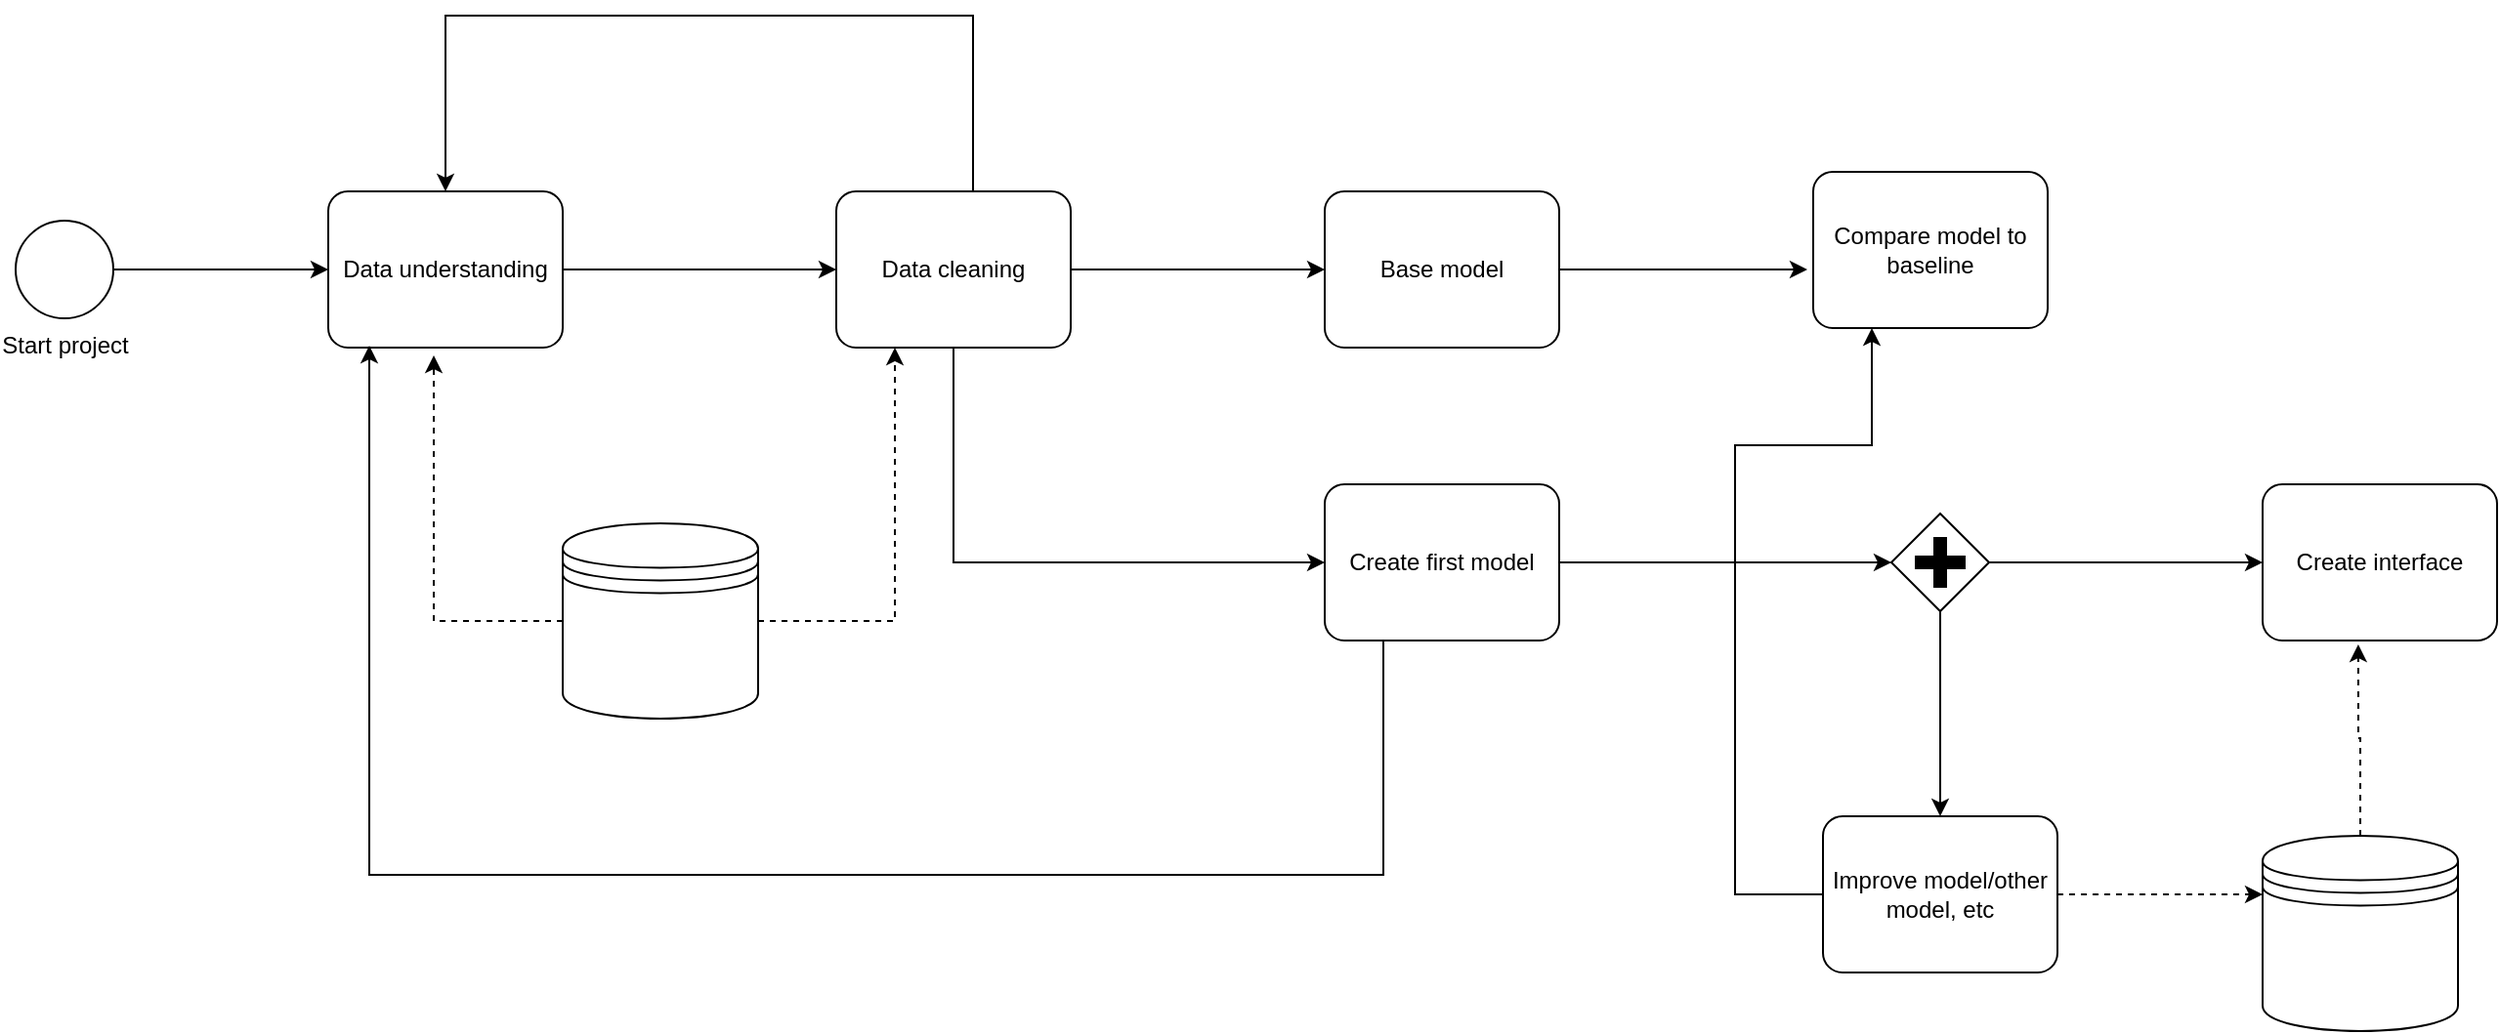 <mxfile version="24.7.17" pages="2">
  <diagram name="Page-1" id="ZYkSSOSPUJz7BVzOavnn">
    <mxGraphModel grid="1" page="1" gridSize="10" guides="1" tooltips="1" connect="1" arrows="1" fold="1" pageScale="1" pageWidth="850" pageHeight="1100" math="0" shadow="0">
      <root>
        <mxCell id="0" />
        <mxCell id="1" parent="0" />
        <mxCell id="pvBKDiyFveWgpdeOYWHf-1" value="Data understanding" style="points=[[0.25,0,0],[0.5,0,0],[0.75,0,0],[1,0.25,0],[1,0.5,0],[1,0.75,0],[0.75,1,0],[0.5,1,0],[0.25,1,0],[0,0.75,0],[0,0.5,0],[0,0.25,0]];shape=mxgraph.bpmn.task;whiteSpace=wrap;rectStyle=rounded;size=10;html=1;container=1;expand=0;collapsible=0;taskMarker=abstract;" vertex="1" parent="1">
          <mxGeometry x="380" y="170" width="120" height="80" as="geometry" />
        </mxCell>
        <mxCell id="pvBKDiyFveWgpdeOYWHf-2" value="Start project" style="points=[[0.145,0.145,0],[0.5,0,0],[0.855,0.145,0],[1,0.5,0],[0.855,0.855,0],[0.5,1,0],[0.145,0.855,0],[0,0.5,0]];shape=mxgraph.bpmn.event;html=1;verticalLabelPosition=bottom;labelBackgroundColor=#ffffff;verticalAlign=top;align=center;perimeter=ellipsePerimeter;outlineConnect=0;aspect=fixed;outline=standard;symbol=general;" vertex="1" parent="1">
          <mxGeometry x="220" y="185" width="50" height="50" as="geometry" />
        </mxCell>
        <mxCell id="pvBKDiyFveWgpdeOYWHf-3" style="edgeStyle=orthogonalEdgeStyle;rounded=0;orthogonalLoop=1;jettySize=auto;html=1;entryX=0;entryY=0.5;entryDx=0;entryDy=0;entryPerimeter=0;" edge="1" parent="1" source="pvBKDiyFveWgpdeOYWHf-2" target="pvBKDiyFveWgpdeOYWHf-1">
          <mxGeometry relative="1" as="geometry" />
        </mxCell>
        <mxCell id="pvBKDiyFveWgpdeOYWHf-4" value="Data cleaning" style="points=[[0.25,0,0],[0.5,0,0],[0.75,0,0],[1,0.25,0],[1,0.5,0],[1,0.75,0],[0.75,1,0],[0.5,1,0],[0.25,1,0],[0,0.75,0],[0,0.5,0],[0,0.25,0]];shape=mxgraph.bpmn.task;whiteSpace=wrap;rectStyle=rounded;size=10;html=1;container=1;expand=0;collapsible=0;taskMarker=abstract;" vertex="1" parent="1">
          <mxGeometry x="640" y="170" width="120" height="80" as="geometry" />
        </mxCell>
        <mxCell id="pvBKDiyFveWgpdeOYWHf-5" style="edgeStyle=orthogonalEdgeStyle;rounded=0;orthogonalLoop=1;jettySize=auto;html=1;entryX=0;entryY=0.5;entryDx=0;entryDy=0;entryPerimeter=0;" edge="1" parent="1" source="pvBKDiyFveWgpdeOYWHf-1" target="pvBKDiyFveWgpdeOYWHf-4">
          <mxGeometry relative="1" as="geometry" />
        </mxCell>
        <mxCell id="pvBKDiyFveWgpdeOYWHf-6" value="Base model" style="points=[[0.25,0,0],[0.5,0,0],[0.75,0,0],[1,0.25,0],[1,0.5,0],[1,0.75,0],[0.75,1,0],[0.5,1,0],[0.25,1,0],[0,0.75,0],[0,0.5,0],[0,0.25,0]];shape=mxgraph.bpmn.task;whiteSpace=wrap;rectStyle=rounded;size=10;html=1;container=1;expand=0;collapsible=0;taskMarker=abstract;" vertex="1" parent="1">
          <mxGeometry x="890" y="170" width="120" height="80" as="geometry" />
        </mxCell>
        <mxCell id="pvBKDiyFveWgpdeOYWHf-7" style="edgeStyle=orthogonalEdgeStyle;rounded=0;orthogonalLoop=1;jettySize=auto;html=1;entryX=0;entryY=0.5;entryDx=0;entryDy=0;entryPerimeter=0;" edge="1" parent="1" source="pvBKDiyFveWgpdeOYWHf-4" target="pvBKDiyFveWgpdeOYWHf-6">
          <mxGeometry relative="1" as="geometry" />
        </mxCell>
        <mxCell id="pvBKDiyFveWgpdeOYWHf-8" style="edgeStyle=orthogonalEdgeStyle;rounded=0;orthogonalLoop=1;jettySize=auto;html=1;entryX=0.5;entryY=0;entryDx=0;entryDy=0;entryPerimeter=0;" edge="1" parent="1" source="pvBKDiyFveWgpdeOYWHf-4" target="pvBKDiyFveWgpdeOYWHf-1">
          <mxGeometry relative="1" as="geometry">
            <Array as="points">
              <mxPoint x="710" y="80" />
              <mxPoint x="440" y="80" />
            </Array>
          </mxGeometry>
        </mxCell>
        <mxCell id="pvBKDiyFveWgpdeOYWHf-9" value="Create first model" style="points=[[0.25,0,0],[0.5,0,0],[0.75,0,0],[1,0.25,0],[1,0.5,0],[1,0.75,0],[0.75,1,0],[0.5,1,0],[0.25,1,0],[0,0.75,0],[0,0.5,0],[0,0.25,0]];shape=mxgraph.bpmn.task;whiteSpace=wrap;rectStyle=rounded;size=10;html=1;container=1;expand=0;collapsible=0;taskMarker=abstract;" vertex="1" parent="1">
          <mxGeometry x="890" y="320" width="120" height="80" as="geometry" />
        </mxCell>
        <mxCell id="pvBKDiyFveWgpdeOYWHf-10" style="edgeStyle=orthogonalEdgeStyle;rounded=0;orthogonalLoop=1;jettySize=auto;html=1;entryX=0;entryY=0.5;entryDx=0;entryDy=0;entryPerimeter=0;" edge="1" parent="1" source="pvBKDiyFveWgpdeOYWHf-4" target="pvBKDiyFveWgpdeOYWHf-9">
          <mxGeometry relative="1" as="geometry">
            <Array as="points">
              <mxPoint x="700" y="360" />
            </Array>
          </mxGeometry>
        </mxCell>
        <mxCell id="pvBKDiyFveWgpdeOYWHf-11" value="" style="shape=datastore;html=1;labelPosition=center;verticalLabelPosition=bottom;align=center;verticalAlign=top;" vertex="1" parent="1">
          <mxGeometry x="500" y="340" width="100" height="100" as="geometry" />
        </mxCell>
        <mxCell id="pvBKDiyFveWgpdeOYWHf-12" style="edgeStyle=orthogonalEdgeStyle;rounded=0;orthogonalLoop=1;jettySize=auto;html=1;entryX=0.45;entryY=1.05;entryDx=0;entryDy=0;entryPerimeter=0;exitX=0;exitY=0.5;exitDx=0;exitDy=0;dashed=1;" edge="1" parent="1" source="pvBKDiyFveWgpdeOYWHf-11" target="pvBKDiyFveWgpdeOYWHf-1">
          <mxGeometry relative="1" as="geometry">
            <Array as="points">
              <mxPoint x="434" y="390" />
            </Array>
          </mxGeometry>
        </mxCell>
        <mxCell id="pvBKDiyFveWgpdeOYWHf-13" style="edgeStyle=orthogonalEdgeStyle;rounded=0;orthogonalLoop=1;jettySize=auto;html=1;entryX=0.25;entryY=1;entryDx=0;entryDy=0;entryPerimeter=0;dashed=1;" edge="1" parent="1" source="pvBKDiyFveWgpdeOYWHf-11" target="pvBKDiyFveWgpdeOYWHf-4">
          <mxGeometry relative="1" as="geometry" />
        </mxCell>
        <mxCell id="-fF4s2EAyu2vf_kEPsdD-1" style="edgeStyle=orthogonalEdgeStyle;rounded=0;orthogonalLoop=1;jettySize=auto;html=1;entryX=0.175;entryY=0.988;entryDx=0;entryDy=0;entryPerimeter=0;exitX=0.25;exitY=1;exitDx=0;exitDy=0;exitPerimeter=0;" edge="1" parent="1" source="pvBKDiyFveWgpdeOYWHf-9" target="pvBKDiyFveWgpdeOYWHf-1">
          <mxGeometry relative="1" as="geometry">
            <Array as="points">
              <mxPoint x="920" y="520" />
              <mxPoint x="401" y="520" />
            </Array>
          </mxGeometry>
        </mxCell>
        <mxCell id="-fF4s2EAyu2vf_kEPsdD-5" style="edgeStyle=orthogonalEdgeStyle;rounded=0;orthogonalLoop=1;jettySize=auto;html=1;" edge="1" parent="1" source="-fF4s2EAyu2vf_kEPsdD-2" target="-fF4s2EAyu2vf_kEPsdD-4">
          <mxGeometry relative="1" as="geometry" />
        </mxCell>
        <mxCell id="-fF4s2EAyu2vf_kEPsdD-2" value="" style="points=[[0.25,0.25,0],[0.5,0,0],[0.75,0.25,0],[1,0.5,0],[0.75,0.75,0],[0.5,1,0],[0.25,0.75,0],[0,0.5,0]];shape=mxgraph.bpmn.gateway2;html=1;verticalLabelPosition=bottom;labelBackgroundColor=#ffffff;verticalAlign=top;align=center;perimeter=rhombusPerimeter;outlineConnect=0;outline=none;symbol=none;gwType=parallel;" vertex="1" parent="1">
          <mxGeometry x="1180" y="335" width="50" height="50" as="geometry" />
        </mxCell>
        <mxCell id="-fF4s2EAyu2vf_kEPsdD-3" style="edgeStyle=orthogonalEdgeStyle;rounded=0;orthogonalLoop=1;jettySize=auto;html=1;entryX=0;entryY=0.5;entryDx=0;entryDy=0;entryPerimeter=0;" edge="1" parent="1" source="pvBKDiyFveWgpdeOYWHf-9" target="-fF4s2EAyu2vf_kEPsdD-2">
          <mxGeometry relative="1" as="geometry" />
        </mxCell>
        <mxCell id="-fF4s2EAyu2vf_kEPsdD-9" style="edgeStyle=orthogonalEdgeStyle;rounded=0;orthogonalLoop=1;jettySize=auto;html=1;entryX=0;entryY=0.3;entryDx=0;entryDy=0;dashed=1;" edge="1" parent="1" source="-fF4s2EAyu2vf_kEPsdD-4" target="-fF4s2EAyu2vf_kEPsdD-8">
          <mxGeometry relative="1" as="geometry" />
        </mxCell>
        <mxCell id="-fF4s2EAyu2vf_kEPsdD-4" value="Improve model/other model, etc" style="points=[[0.25,0,0],[0.5,0,0],[0.75,0,0],[1,0.25,0],[1,0.5,0],[1,0.75,0],[0.75,1,0],[0.5,1,0],[0.25,1,0],[0,0.75,0],[0,0.5,0],[0,0.25,0]];shape=mxgraph.bpmn.task;whiteSpace=wrap;rectStyle=rounded;size=10;html=1;container=1;expand=0;collapsible=0;taskMarker=abstract;" vertex="1" parent="1">
          <mxGeometry x="1145" y="490" width="120" height="80" as="geometry" />
        </mxCell>
        <mxCell id="-fF4s2EAyu2vf_kEPsdD-6" value="Create interface" style="points=[[0.25,0,0],[0.5,0,0],[0.75,0,0],[1,0.25,0],[1,0.5,0],[1,0.75,0],[0.75,1,0],[0.5,1,0],[0.25,1,0],[0,0.75,0],[0,0.5,0],[0,0.25,0]];shape=mxgraph.bpmn.task;whiteSpace=wrap;rectStyle=rounded;size=10;html=1;container=1;expand=0;collapsible=0;taskMarker=abstract;" vertex="1" parent="1">
          <mxGeometry x="1370" y="320" width="120" height="80" as="geometry" />
        </mxCell>
        <mxCell id="-fF4s2EAyu2vf_kEPsdD-7" style="edgeStyle=orthogonalEdgeStyle;rounded=0;orthogonalLoop=1;jettySize=auto;html=1;entryX=0;entryY=0.5;entryDx=0;entryDy=0;entryPerimeter=0;" edge="1" parent="1" source="-fF4s2EAyu2vf_kEPsdD-2" target="-fF4s2EAyu2vf_kEPsdD-6">
          <mxGeometry relative="1" as="geometry" />
        </mxCell>
        <mxCell id="-fF4s2EAyu2vf_kEPsdD-8" value="" style="shape=datastore;html=1;labelPosition=center;verticalLabelPosition=bottom;align=center;verticalAlign=top;" vertex="1" parent="1">
          <mxGeometry x="1370" y="500" width="100" height="100" as="geometry" />
        </mxCell>
        <mxCell id="-fF4s2EAyu2vf_kEPsdD-11" style="edgeStyle=orthogonalEdgeStyle;rounded=0;orthogonalLoop=1;jettySize=auto;html=1;entryX=0.408;entryY=1.025;entryDx=0;entryDy=0;entryPerimeter=0;dashed=1;" edge="1" parent="1" source="-fF4s2EAyu2vf_kEPsdD-8" target="-fF4s2EAyu2vf_kEPsdD-6">
          <mxGeometry relative="1" as="geometry">
            <Array as="points">
              <mxPoint x="1420" y="450" />
            </Array>
          </mxGeometry>
        </mxCell>
        <mxCell id="-fF4s2EAyu2vf_kEPsdD-12" value="Compare model to baseline" style="points=[[0.25,0,0],[0.5,0,0],[0.75,0,0],[1,0.25,0],[1,0.5,0],[1,0.75,0],[0.75,1,0],[0.5,1,0],[0.25,1,0],[0,0.75,0],[0,0.5,0],[0,0.25,0]];shape=mxgraph.bpmn.task;whiteSpace=wrap;rectStyle=rounded;size=10;html=1;container=1;expand=0;collapsible=0;taskMarker=abstract;" vertex="1" parent="1">
          <mxGeometry x="1140" y="160" width="120" height="80" as="geometry" />
        </mxCell>
        <mxCell id="-fF4s2EAyu2vf_kEPsdD-13" style="edgeStyle=orthogonalEdgeStyle;rounded=0;orthogonalLoop=1;jettySize=auto;html=1;entryX=0.25;entryY=1;entryDx=0;entryDy=0;entryPerimeter=0;" edge="1" parent="1" source="-fF4s2EAyu2vf_kEPsdD-4" target="-fF4s2EAyu2vf_kEPsdD-12">
          <mxGeometry relative="1" as="geometry">
            <Array as="points">
              <mxPoint x="1100" y="530" />
              <mxPoint x="1100" y="300" />
              <mxPoint x="1170" y="300" />
            </Array>
          </mxGeometry>
        </mxCell>
        <mxCell id="-fF4s2EAyu2vf_kEPsdD-14" style="edgeStyle=orthogonalEdgeStyle;rounded=0;orthogonalLoop=1;jettySize=auto;html=1;entryX=-0.025;entryY=0.625;entryDx=0;entryDy=0;entryPerimeter=0;" edge="1" parent="1" source="pvBKDiyFveWgpdeOYWHf-6" target="-fF4s2EAyu2vf_kEPsdD-12">
          <mxGeometry relative="1" as="geometry" />
        </mxCell>
      </root>
    </mxGraphModel>
  </diagram>
  <diagram id="WHfgnOwg2Z7aC-nP0YFd" name="Page-2">
    <mxGraphModel grid="1" page="1" gridSize="10" guides="1" tooltips="1" connect="1" arrows="1" fold="1" pageScale="1" pageWidth="850" pageHeight="1100" math="0" shadow="0">
      <root>
        <mxCell id="0" />
        <mxCell id="1" parent="0" />
        <mxCell id="MewTqhC3lG2yBs7zod0M-16" value="Pool" style="swimlane;html=1;childLayout=stackLayout;resizeParent=1;resizeParentMax=0;horizontal=1;startSize=20;horizontalStack=0;whiteSpace=wrap;" vertex="1" parent="1">
          <mxGeometry x="-150" y="-320" width="1340" height="1140" as="geometry" />
        </mxCell>
        <mxCell id="MewTqhC3lG2yBs7zod0M-17" value="Melder" style="swimlane;html=1;startSize=20;horizontal=0;" vertex="1" parent="MewTqhC3lG2yBs7zod0M-16">
          <mxGeometry y="20" width="1340" height="420" as="geometry" />
        </mxCell>
        <mxCell id="MewTqhC3lG2yBs7zod0M-5" style="edgeStyle=orthogonalEdgeStyle;rounded=0;orthogonalLoop=1;jettySize=auto;html=1;" edge="1" parent="MewTqhC3lG2yBs7zod0M-17" source="MewTqhC3lG2yBs7zod0M-1" target="MewTqhC3lG2yBs7zod0M-6">
          <mxGeometry relative="1" as="geometry">
            <mxPoint x="480" y="315" as="targetPoint" />
            <Array as="points">
              <mxPoint x="460" y="315" />
              <mxPoint x="460" y="315" />
            </Array>
          </mxGeometry>
        </mxCell>
        <mxCell id="MewTqhC3lG2yBs7zod0M-27" style="edgeStyle=orthogonalEdgeStyle;rounded=0;orthogonalLoop=1;jettySize=auto;html=1;dashed=1;" edge="1" parent="MewTqhC3lG2yBs7zod0M-17" source="MewTqhC3lG2yBs7zod0M-1">
          <mxGeometry relative="1" as="geometry">
            <mxPoint x="205" y="920" as="targetPoint" />
          </mxGeometry>
        </mxCell>
        <mxCell id="MewTqhC3lG2yBs7zod0M-1" value="Melding komt binnen" style="points=[[0.145,0.145,0],[0.5,0,0],[0.855,0.145,0],[1,0.5,0],[0.855,0.855,0],[0.5,1,0],[0.145,0.855,0],[0,0.5,0]];shape=mxgraph.bpmn.event;html=1;verticalLabelPosition=bottom;labelBackgroundColor=#ffffff;verticalAlign=top;align=center;perimeter=ellipsePerimeter;outlineConnect=0;aspect=fixed;outline=standard;symbol=general;" vertex="1" parent="MewTqhC3lG2yBs7zod0M-17">
          <mxGeometry x="180" y="290" width="50" height="50" as="geometry" />
        </mxCell>
        <mxCell id="MewTqhC3lG2yBs7zod0M-6" value="Verify data" style="points=[[0.25,0,0],[0.5,0,0],[0.75,0,0],[1,0.25,0],[1,0.5,0],[1,0.75,0],[0.75,1,0],[0.5,1,0],[0.25,1,0],[0,0.75,0],[0,0.5,0],[0,0.25,0]];shape=mxgraph.bpmn.task;whiteSpace=wrap;rectStyle=rounded;size=10;html=1;container=1;expand=0;collapsible=0;taskMarker=abstract;" vertex="1" parent="MewTqhC3lG2yBs7zod0M-17">
          <mxGeometry x="530" y="280" width="120" height="80" as="geometry" />
        </mxCell>
        <mxCell id="MewTqhC3lG2yBs7zod0M-11" style="edgeStyle=orthogonalEdgeStyle;rounded=0;orthogonalLoop=1;jettySize=auto;html=1;entryX=0.5;entryY=1;entryDx=0;entryDy=0;entryPerimeter=0;" edge="1" parent="MewTqhC3lG2yBs7zod0M-17" source="MewTqhC3lG2yBs7zod0M-8">
          <mxGeometry relative="1" as="geometry">
            <mxPoint x="745" y="200" as="targetPoint" />
          </mxGeometry>
        </mxCell>
        <mxCell id="MewTqhC3lG2yBs7zod0M-12" value="Nee" style="edgeLabel;html=1;align=center;verticalAlign=middle;resizable=0;points=[];" connectable="0" vertex="1" parent="MewTqhC3lG2yBs7zod0M-11">
          <mxGeometry x="-0.453" relative="1" as="geometry">
            <mxPoint as="offset" />
          </mxGeometry>
        </mxCell>
        <mxCell id="MewTqhC3lG2yBs7zod0M-8" value="Data correct?" style="points=[[0.25,0.25,0],[0.5,0,0],[0.75,0.25,0],[1,0.5,0],[0.75,0.75,0],[0.5,1,0],[0.25,0.75,0],[0,0.5,0]];shape=mxgraph.bpmn.gateway2;html=1;verticalLabelPosition=bottom;labelBackgroundColor=#ffffff;verticalAlign=top;align=center;perimeter=rhombusPerimeter;outlineConnect=0;outline=none;symbol=none;" vertex="1" parent="MewTqhC3lG2yBs7zod0M-17">
          <mxGeometry x="720" y="295" width="50" height="50" as="geometry" />
        </mxCell>
        <mxCell id="MewTqhC3lG2yBs7zod0M-9" style="edgeStyle=orthogonalEdgeStyle;rounded=0;orthogonalLoop=1;jettySize=auto;html=1;entryX=0;entryY=0.5;entryDx=0;entryDy=0;entryPerimeter=0;" edge="1" parent="MewTqhC3lG2yBs7zod0M-17" source="MewTqhC3lG2yBs7zod0M-6" target="MewTqhC3lG2yBs7zod0M-8">
          <mxGeometry relative="1" as="geometry" />
        </mxCell>
        <mxCell id="MewTqhC3lG2yBs7zod0M-13" value="Give succesful alert" style="points=[[0.25,0,0],[0.5,0,0],[0.75,0,0],[1,0.25,0],[1,0.5,0],[1,0.75,0],[0.75,1,0],[0.5,1,0],[0.25,1,0],[0,0.75,0],[0,0.5,0],[0,0.25,0]];shape=mxgraph.bpmn.task;whiteSpace=wrap;rectStyle=rounded;size=10;html=1;container=1;expand=0;collapsible=0;taskMarker=abstract;" vertex="1" parent="MewTqhC3lG2yBs7zod0M-17">
          <mxGeometry x="900" y="280" width="120" height="80" as="geometry" />
        </mxCell>
        <mxCell id="MewTqhC3lG2yBs7zod0M-14" style="edgeStyle=orthogonalEdgeStyle;rounded=0;orthogonalLoop=1;jettySize=auto;html=1;entryX=0;entryY=0.5;entryDx=0;entryDy=0;entryPerimeter=0;" edge="1" parent="MewTqhC3lG2yBs7zod0M-17" source="MewTqhC3lG2yBs7zod0M-8" target="MewTqhC3lG2yBs7zod0M-13">
          <mxGeometry relative="1" as="geometry" />
        </mxCell>
        <mxCell id="MewTqhC3lG2yBs7zod0M-15" value="Ja" style="edgeLabel;html=1;align=center;verticalAlign=middle;resizable=0;points=[];" connectable="0" vertex="1" parent="MewTqhC3lG2yBs7zod0M-14">
          <mxGeometry x="-0.215" y="-5" relative="1" as="geometry">
            <mxPoint x="-11" y="-5" as="offset" />
          </mxGeometry>
        </mxCell>
        <mxCell id="MewTqhC3lG2yBs7zod0M-20" value="Give warning that data is incorrect" style="points=[[0.25,0,0],[0.5,0,0],[0.75,0,0],[1,0.25,0],[1,0.5,0],[1,0.75,0],[0.75,1,0],[0.5,1,0],[0.25,1,0],[0,0.75,0],[0,0.5,0],[0,0.25,0]];shape=mxgraph.bpmn.task;whiteSpace=wrap;rectStyle=rounded;size=10;html=1;container=1;expand=0;collapsible=0;taskMarker=abstract;" vertex="1" parent="MewTqhC3lG2yBs7zod0M-17">
          <mxGeometry x="685" y="120" width="120" height="80" as="geometry" />
        </mxCell>
        <mxCell id="MewTqhC3lG2yBs7zod0M-21" value="" style="points=[[0.145,0.145,0],[0.5,0,0],[0.855,0.145,0],[1,0.5,0],[0.855,0.855,0],[0.5,1,0],[0.145,0.855,0],[0,0.5,0]];shape=mxgraph.bpmn.event;html=1;verticalLabelPosition=bottom;labelBackgroundColor=#ffffff;verticalAlign=top;align=center;perimeter=ellipsePerimeter;outlineConnect=0;aspect=fixed;outline=end;symbol=terminate;" vertex="1" parent="MewTqhC3lG2yBs7zod0M-17">
          <mxGeometry x="720" y="30" width="50" height="50" as="geometry" />
        </mxCell>
        <mxCell id="MewTqhC3lG2yBs7zod0M-22" style="edgeStyle=orthogonalEdgeStyle;rounded=0;orthogonalLoop=1;jettySize=auto;html=1;entryX=0.5;entryY=1;entryDx=0;entryDy=0;entryPerimeter=0;" edge="1" parent="MewTqhC3lG2yBs7zod0M-17" source="MewTqhC3lG2yBs7zod0M-20" target="MewTqhC3lG2yBs7zod0M-21">
          <mxGeometry relative="1" as="geometry" />
        </mxCell>
        <mxCell id="MewTqhC3lG2yBs7zod0M-18" value="Model" style="swimlane;html=1;startSize=20;horizontal=0;" vertex="1" parent="MewTqhC3lG2yBs7zod0M-16">
          <mxGeometry y="440" width="1340" height="330" as="geometry" />
        </mxCell>
        <mxCell id="MewTqhC3lG2yBs7zod0M-23" value="" style="shape=datastore;html=1;labelPosition=center;verticalLabelPosition=bottom;align=center;verticalAlign=top;" vertex="1" parent="MewTqhC3lG2yBs7zod0M-18">
          <mxGeometry x="920" y="80" width="100" height="100" as="geometry" />
        </mxCell>
        <mxCell id="MewTqhC3lG2yBs7zod0M-25" value="Maak voorspelling" style="points=[[0.25,0,0],[0.5,0,0],[0.75,0,0],[1,0.25,0],[1,0.5,0],[1,0.75,0],[0.75,1,0],[0.5,1,0],[0.25,1,0],[0,0.75,0],[0,0.5,0],[0,0.25,0]];shape=mxgraph.bpmn.task;whiteSpace=wrap;rectStyle=rounded;size=10;html=1;container=1;expand=0;collapsible=0;taskMarker=abstract;" vertex="1" parent="MewTqhC3lG2yBs7zod0M-18">
          <mxGeometry x="680" y="90" width="120" height="80" as="geometry" />
        </mxCell>
        <mxCell id="MewTqhC3lG2yBs7zod0M-26" style="edgeStyle=orthogonalEdgeStyle;rounded=0;orthogonalLoop=1;jettySize=auto;html=1;entryX=1;entryY=0.5;entryDx=0;entryDy=0;entryPerimeter=0;dashed=1;" edge="1" parent="MewTqhC3lG2yBs7zod0M-18" source="MewTqhC3lG2yBs7zod0M-23" target="MewTqhC3lG2yBs7zod0M-25">
          <mxGeometry relative="1" as="geometry" />
        </mxCell>
        <mxCell id="MewTqhC3lG2yBs7zod0M-19" value="Prorail" style="swimlane;html=1;startSize=20;horizontal=0;" vertex="1" parent="MewTqhC3lG2yBs7zod0M-16">
          <mxGeometry y="770" width="1340" height="370" as="geometry" />
        </mxCell>
        <mxCell id="MewTqhC3lG2yBs7zod0M-29" value="Analyzeren probleem" style="points=[[0.25,0,0],[0.5,0,0],[0.75,0,0],[1,0.25,0],[1,0.5,0],[1,0.75,0],[0.75,1,0],[0.5,1,0],[0.25,1,0],[0,0.75,0],[0,0.5,0],[0,0.25,0]];shape=mxgraph.bpmn.task;whiteSpace=wrap;rectStyle=rounded;size=10;html=1;container=1;expand=0;collapsible=0;taskMarker=abstract;" vertex="1" parent="MewTqhC3lG2yBs7zod0M-19">
          <mxGeometry x="150" y="170" width="120" height="80" as="geometry" />
        </mxCell>
        <mxCell id="MewTqhC3lG2yBs7zod0M-35" style="edgeStyle=orthogonalEdgeStyle;rounded=0;orthogonalLoop=1;jettySize=auto;html=1;" edge="1" parent="MewTqhC3lG2yBs7zod0M-19" source="MewTqhC3lG2yBs7zod0M-31" target="MewTqhC3lG2yBs7zod0M-34">
          <mxGeometry relative="1" as="geometry" />
        </mxCell>
        <mxCell id="MewTqhC3lG2yBs7zod0M-36" value="Nee" style="edgeLabel;html=1;align=center;verticalAlign=middle;resizable=0;points=[];" connectable="0" vertex="1" parent="MewTqhC3lG2yBs7zod0M-35">
          <mxGeometry x="-0.227" relative="1" as="geometry">
            <mxPoint as="offset" />
          </mxGeometry>
        </mxCell>
        <mxCell id="MewTqhC3lG2yBs7zod0M-37" style="edgeStyle=orthogonalEdgeStyle;rounded=0;orthogonalLoop=1;jettySize=auto;html=1;" edge="1" parent="MewTqhC3lG2yBs7zod0M-19" source="MewTqhC3lG2yBs7zod0M-31">
          <mxGeometry relative="1" as="geometry">
            <mxPoint x="480" y="210" as="targetPoint" />
          </mxGeometry>
        </mxCell>
        <mxCell id="MewTqhC3lG2yBs7zod0M-38" value="Ja" style="edgeLabel;html=1;align=center;verticalAlign=middle;resizable=0;points=[];" connectable="0" vertex="1" parent="MewTqhC3lG2yBs7zod0M-37">
          <mxGeometry x="-0.249" y="-4" relative="1" as="geometry">
            <mxPoint as="offset" />
          </mxGeometry>
        </mxCell>
        <mxCell id="MewTqhC3lG2yBs7zod0M-31" value="Actie nodig?" style="points=[[0.25,0.25,0],[0.5,0,0],[0.75,0.25,0],[1,0.5,0],[0.75,0.75,0],[0.5,1,0],[0.25,0.75,0],[0,0.5,0]];shape=mxgraph.bpmn.gateway2;html=1;verticalLabelPosition=bottom;labelBackgroundColor=#ffffff;verticalAlign=top;align=center;perimeter=rhombusPerimeter;outlineConnect=0;outline=none;symbol=none;" vertex="1" parent="MewTqhC3lG2yBs7zod0M-19">
          <mxGeometry x="340" y="185" width="50" height="50" as="geometry" />
        </mxCell>
        <mxCell id="MewTqhC3lG2yBs7zod0M-32" style="edgeStyle=orthogonalEdgeStyle;rounded=0;orthogonalLoop=1;jettySize=auto;html=1;entryX=0;entryY=0.5;entryDx=0;entryDy=0;entryPerimeter=0;" edge="1" parent="MewTqhC3lG2yBs7zod0M-19" source="MewTqhC3lG2yBs7zod0M-29" target="MewTqhC3lG2yBs7zod0M-31">
          <mxGeometry relative="1" as="geometry" />
        </mxCell>
        <mxCell id="MewTqhC3lG2yBs7zod0M-34" value="Melding afgehandeld" style="points=[[0.145,0.145,0],[0.5,0,0],[0.855,0.145,0],[1,0.5,0],[0.855,0.855,0],[0.5,1,0],[0.145,0.855,0],[0,0.5,0]];shape=mxgraph.bpmn.event;html=1;verticalLabelPosition=bottom;labelBackgroundColor=#ffffff;verticalAlign=top;align=center;perimeter=ellipsePerimeter;outlineConnect=0;aspect=fixed;outline=end;symbol=terminate;" vertex="1" parent="MewTqhC3lG2yBs7zod0M-19">
          <mxGeometry x="340" y="60" width="50" height="50" as="geometry" />
        </mxCell>
        <mxCell id="MewTqhC3lG2yBs7zod0M-40" value="" style="points=[[0.25,0.25,0],[0.5,0,0],[0.75,0.25,0],[1,0.5,0],[0.75,0.75,0],[0.5,1,0],[0.25,0.75,0],[0,0.5,0]];shape=mxgraph.bpmn.gateway2;html=1;verticalLabelPosition=bottom;labelBackgroundColor=#ffffff;verticalAlign=top;align=center;perimeter=rhombusPerimeter;outlineConnect=0;outline=none;symbol=none;gwType=parallel;" vertex="1" parent="MewTqhC3lG2yBs7zod0M-19">
          <mxGeometry x="480" y="185" width="50" height="50" as="geometry" />
        </mxCell>
        <mxCell id="MewTqhC3lG2yBs7zod0M-47" style="edgeStyle=orthogonalEdgeStyle;rounded=0;orthogonalLoop=1;jettySize=auto;html=1;" edge="1" parent="MewTqhC3lG2yBs7zod0M-19" source="MewTqhC3lG2yBs7zod0M-41" target="MewTqhC3lG2yBs7zod0M-46">
          <mxGeometry relative="1" as="geometry" />
        </mxCell>
        <mxCell id="MewTqhC3lG2yBs7zod0M-41" value="Eventueel aanemer aansturen" style="points=[[0.25,0,0],[0.5,0,0],[0.75,0,0],[1,0.25,0],[1,0.5,0],[1,0.75,0],[0.75,1,0],[0.5,1,0],[0.25,1,0],[0,0.75,0],[0,0.5,0],[0,0.25,0]];shape=mxgraph.bpmn.task;whiteSpace=wrap;rectStyle=rounded;size=10;html=1;container=1;expand=0;collapsible=0;taskMarker=abstract;" vertex="1" parent="MewTqhC3lG2yBs7zod0M-19">
          <mxGeometry x="550" y="60" width="120" height="80" as="geometry" />
        </mxCell>
        <mxCell id="MewTqhC3lG2yBs7zod0M-42" style="edgeStyle=orthogonalEdgeStyle;rounded=0;orthogonalLoop=1;jettySize=auto;html=1;entryX=0;entryY=0.5;entryDx=0;entryDy=0;entryPerimeter=0;" edge="1" parent="MewTqhC3lG2yBs7zod0M-19" source="MewTqhC3lG2yBs7zod0M-40" target="MewTqhC3lG2yBs7zod0M-41">
          <mxGeometry relative="1" as="geometry">
            <Array as="points">
              <mxPoint x="505" y="100" />
            </Array>
          </mxGeometry>
        </mxCell>
        <mxCell id="MewTqhC3lG2yBs7zod0M-43" value="Machinist in kennis stellen" style="points=[[0.25,0,0],[0.5,0,0],[0.75,0,0],[1,0.25,0],[1,0.5,0],[1,0.75,0],[0.75,1,0],[0.5,1,0],[0.25,1,0],[0,0.75,0],[0,0.5,0],[0,0.25,0]];shape=mxgraph.bpmn.task;whiteSpace=wrap;rectStyle=rounded;size=10;html=1;container=1;expand=0;collapsible=0;taskMarker=abstract;" vertex="1" parent="MewTqhC3lG2yBs7zod0M-19">
          <mxGeometry x="550" y="250" width="120" height="80" as="geometry" />
        </mxCell>
        <mxCell id="MewTqhC3lG2yBs7zod0M-45" style="edgeStyle=orthogonalEdgeStyle;rounded=0;orthogonalLoop=1;jettySize=auto;html=1;entryX=0;entryY=0.5;entryDx=0;entryDy=0;entryPerimeter=0;exitX=0.5;exitY=1;exitDx=0;exitDy=0;exitPerimeter=0;" edge="1" parent="MewTqhC3lG2yBs7zod0M-19" source="MewTqhC3lG2yBs7zod0M-40" target="MewTqhC3lG2yBs7zod0M-43">
          <mxGeometry relative="1" as="geometry">
            <Array as="points">
              <mxPoint x="505" y="290" />
            </Array>
          </mxGeometry>
        </mxCell>
        <mxCell id="MewTqhC3lG2yBs7zod0M-46" value="" style="points=[[0.25,0.25,0],[0.5,0,0],[0.75,0.25,0],[1,0.5,0],[0.75,0.75,0],[0.5,1,0],[0.25,0.75,0],[0,0.5,0]];shape=mxgraph.bpmn.gateway2;html=1;verticalLabelPosition=bottom;labelBackgroundColor=#ffffff;verticalAlign=top;align=center;perimeter=rhombusPerimeter;outlineConnect=0;outline=none;symbol=none;gwType=parallel;" vertex="1" parent="MewTqhC3lG2yBs7zod0M-19">
          <mxGeometry x="720" y="160" width="50" height="50" as="geometry" />
        </mxCell>
        <mxCell id="MewTqhC3lG2yBs7zod0M-48" style="edgeStyle=orthogonalEdgeStyle;rounded=0;orthogonalLoop=1;jettySize=auto;html=1;entryX=0.5;entryY=1;entryDx=0;entryDy=0;entryPerimeter=0;" edge="1" parent="MewTqhC3lG2yBs7zod0M-19" source="MewTqhC3lG2yBs7zod0M-43" target="MewTqhC3lG2yBs7zod0M-46">
          <mxGeometry relative="1" as="geometry" />
        </mxCell>
        <mxCell id="MewTqhC3lG2yBs7zod0M-56" style="edgeStyle=orthogonalEdgeStyle;rounded=0;orthogonalLoop=1;jettySize=auto;html=1;entryX=0;entryY=0.5;entryDx=0;entryDy=0;entryPerimeter=0;" edge="1" parent="MewTqhC3lG2yBs7zod0M-19" source="MewTqhC3lG2yBs7zod0M-49" target="MewTqhC3lG2yBs7zod0M-55">
          <mxGeometry relative="1" as="geometry">
            <mxPoint x="1090" y="185" as="targetPoint" />
          </mxGeometry>
        </mxCell>
        <mxCell id="MewTqhC3lG2yBs7zod0M-49" value="Planning aanpassen" style="points=[[0.25,0,0],[0.5,0,0],[0.75,0,0],[1,0.25,0],[1,0.5,0],[1,0.75,0],[0.75,1,0],[0.5,1,0],[0.25,1,0],[0,0.75,0],[0,0.5,0],[0,0.25,0]];shape=mxgraph.bpmn.task;whiteSpace=wrap;rectStyle=rounded;size=10;html=1;container=1;expand=0;collapsible=0;taskMarker=abstract;" vertex="1" parent="MewTqhC3lG2yBs7zod0M-19">
          <mxGeometry x="850" y="145" width="120" height="80" as="geometry" />
        </mxCell>
        <mxCell id="MewTqhC3lG2yBs7zod0M-50" style="edgeStyle=orthogonalEdgeStyle;rounded=0;orthogonalLoop=1;jettySize=auto;html=1;entryX=0;entryY=0.5;entryDx=0;entryDy=0;entryPerimeter=0;" edge="1" parent="MewTqhC3lG2yBs7zod0M-19" source="MewTqhC3lG2yBs7zod0M-46" target="MewTqhC3lG2yBs7zod0M-49">
          <mxGeometry relative="1" as="geometry" />
        </mxCell>
        <mxCell id="MewTqhC3lG2yBs7zod0M-55" value="Planning aangepast" style="points=[[0.145,0.145,0],[0.5,0,0],[0.855,0.145,0],[1,0.5,0],[0.855,0.855,0],[0.5,1,0],[0.145,0.855,0],[0,0.5,0]];shape=mxgraph.bpmn.event;html=1;verticalLabelPosition=bottom;labelBackgroundColor=#ffffff;verticalAlign=top;align=center;perimeter=ellipsePerimeter;outlineConnect=0;aspect=fixed;outline=end;symbol=terminate;" vertex="1" parent="MewTqhC3lG2yBs7zod0M-19">
          <mxGeometry x="1100" y="160" width="50" height="50" as="geometry" />
        </mxCell>
        <mxCell id="MewTqhC3lG2yBs7zod0M-51" style="edgeStyle=orthogonalEdgeStyle;rounded=0;orthogonalLoop=1;jettySize=auto;html=1;entryX=0.5;entryY=0;entryDx=0;entryDy=0;entryPerimeter=0;dashed=1;" edge="1" parent="MewTqhC3lG2yBs7zod0M-16" source="MewTqhC3lG2yBs7zod0M-25" target="MewTqhC3lG2yBs7zod0M-49">
          <mxGeometry relative="1" as="geometry">
            <Array as="points">
              <mxPoint x="740" y="720" />
              <mxPoint x="910" y="720" />
            </Array>
          </mxGeometry>
        </mxCell>
        <mxCell id="MewTqhC3lG2yBs7zod0M-52" style="edgeStyle=orthogonalEdgeStyle;rounded=0;orthogonalLoop=1;jettySize=auto;html=1;entryX=0.5;entryY=1;entryDx=0;entryDy=0;dashed=1;" edge="1" parent="MewTqhC3lG2yBs7zod0M-16" source="MewTqhC3lG2yBs7zod0M-41" target="MewTqhC3lG2yBs7zod0M-23">
          <mxGeometry relative="1" as="geometry">
            <Array as="points">
              <mxPoint x="610" y="740" />
              <mxPoint x="970" y="740" />
            </Array>
          </mxGeometry>
        </mxCell>
        <mxCell id="MewTqhC3lG2yBs7zod0M-53" style="edgeStyle=orthogonalEdgeStyle;rounded=0;orthogonalLoop=1;jettySize=auto;html=1;entryX=0.5;entryY=0;entryDx=0;entryDy=0;dashed=1;" edge="1" parent="MewTqhC3lG2yBs7zod0M-16" source="MewTqhC3lG2yBs7zod0M-13" target="MewTqhC3lG2yBs7zod0M-23">
          <mxGeometry relative="1" as="geometry" />
        </mxCell>
      </root>
    </mxGraphModel>
  </diagram>
</mxfile>
